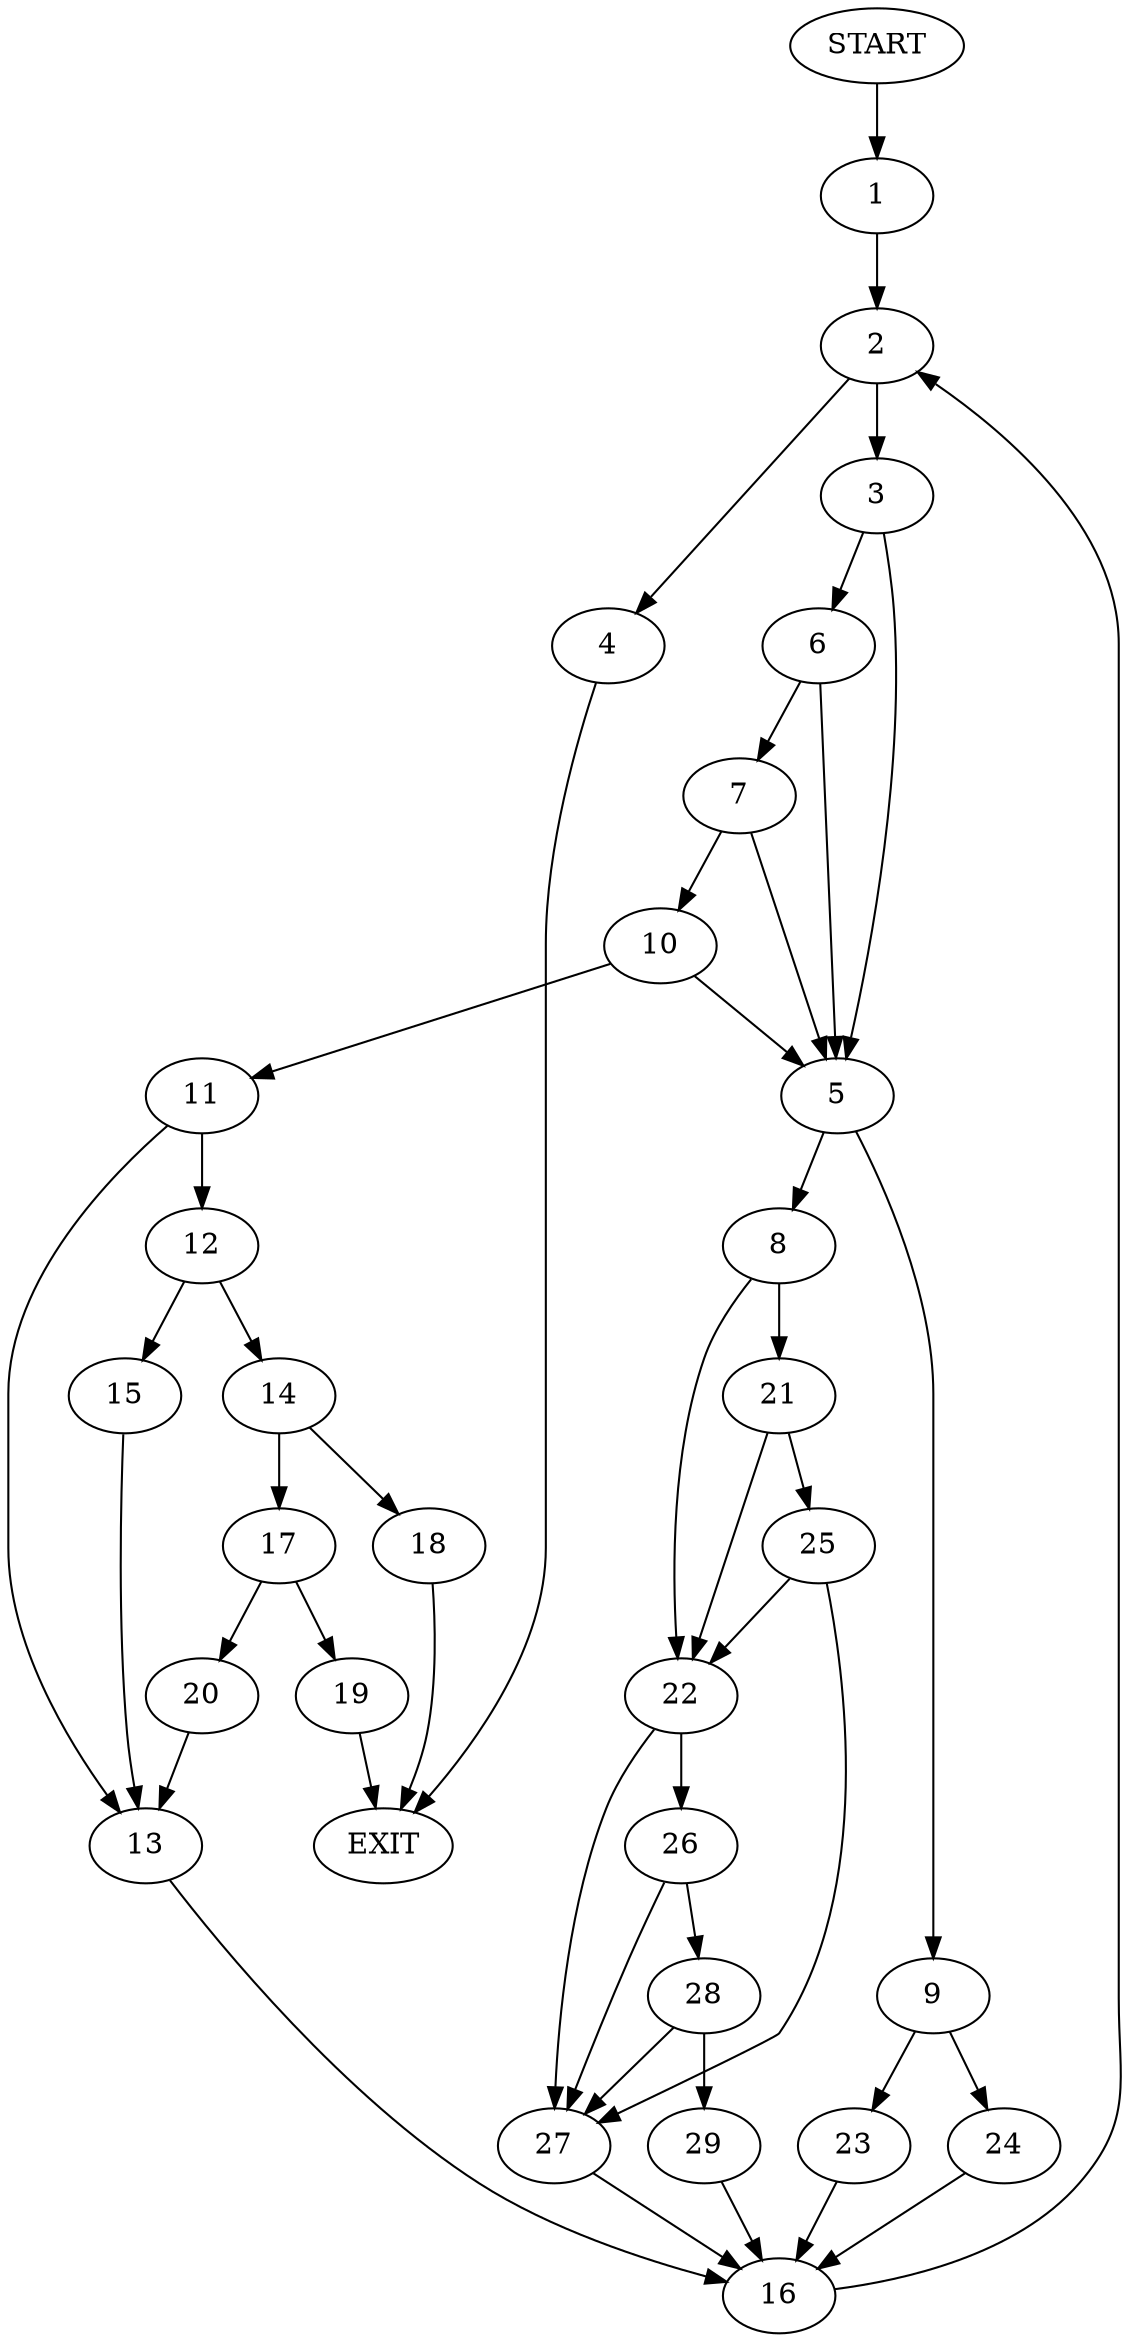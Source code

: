 digraph {
0 [label="START"]
30 [label="EXIT"]
0 -> 1
1 -> 2
2 -> 3
2 -> 4
4 -> 30
3 -> 5
3 -> 6
6 -> 5
6 -> 7
5 -> 8
5 -> 9
7 -> 10
7 -> 5
10 -> 5
10 -> 11
11 -> 12
11 -> 13
12 -> 14
12 -> 15
13 -> 16
14 -> 17
14 -> 18
15 -> 13
17 -> 19
17 -> 20
18 -> 30
19 -> 30
20 -> 13
16 -> 2
8 -> 21
8 -> 22
9 -> 23
9 -> 24
23 -> 16
24 -> 16
21 -> 25
21 -> 22
22 -> 26
22 -> 27
25 -> 27
25 -> 22
27 -> 16
26 -> 27
26 -> 28
28 -> 27
28 -> 29
29 -> 16
}
